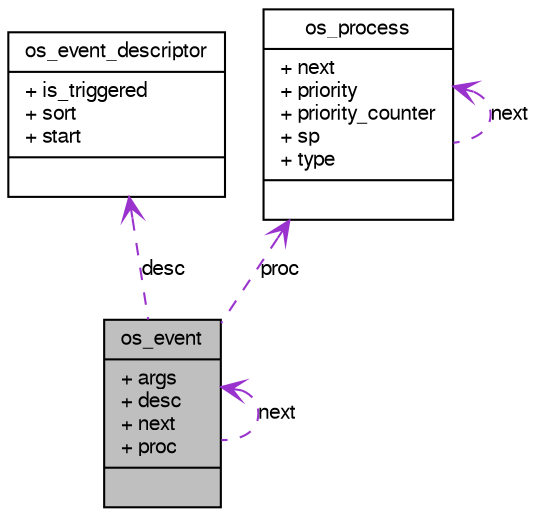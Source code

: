 digraph G
{
  edge [fontname="FreeSans",fontsize="10",labelfontname="FreeSans",labelfontsize="10"];
  node [fontname="FreeSans",fontsize="10",shape=record];
  Node1 [label="{os_event\n|+ args\l+ desc\l+ next\l+ proc\l|}",height=0.2,width=0.4,color="black", fillcolor="grey75", style="filled" fontcolor="black"];
  Node1 -> Node1 [dir=back,color="darkorchid3",fontsize="10",style="dashed",label="next",arrowtail="open",fontname="FreeSans"];
  Node2 -> Node1 [dir=back,color="darkorchid3",fontsize="10",style="dashed",label="desc",arrowtail="open",fontname="FreeSans"];
  Node2 [label="{os_event_descriptor\n|+ is_triggered\l+ sort\l+ start\l|}",height=0.2,width=0.4,color="black", fillcolor="white", style="filled",URL="$structos__event__descriptor.html",tooltip="Event descriptor."];
  Node3 -> Node1 [dir=back,color="darkorchid3",fontsize="10",style="dashed",label="proc",arrowtail="open",fontname="FreeSans"];
  Node3 [label="{os_process\n|+ next\l+ priority\l+ priority_counter\l+ sp\l+ type\l|}",height=0.2,width=0.4,color="black", fillcolor="white", style="filled",URL="$structos__process.html"];
  Node3 -> Node3 [dir=back,color="darkorchid3",fontsize="10",style="dashed",label="next",arrowtail="open",fontname="FreeSans"];
}
